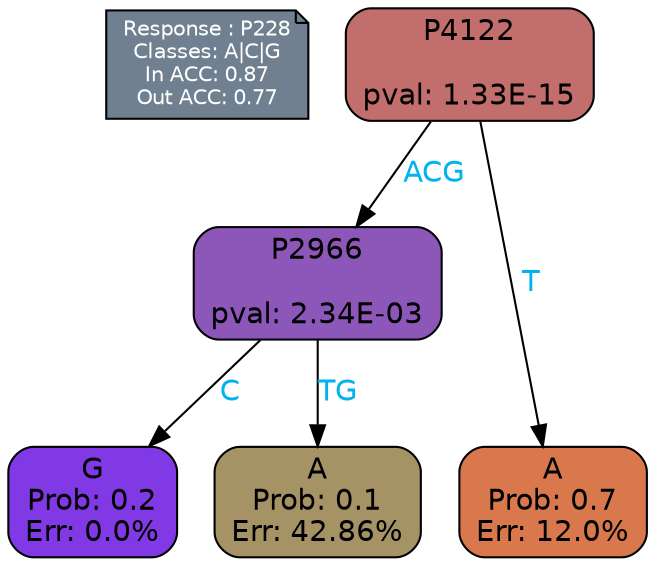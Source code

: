 digraph Tree {
node [shape=box, style="filled, rounded", color="black", fontname=helvetica] ;
graph [ranksep=equally, splines=polylines, bgcolor=transparent, dpi=600] ;
edge [fontname=helvetica] ;
LEGEND [label="Response : P228
Classes: A|C|G
In ACC: 0.87
Out ACC: 0.77
",shape=note,align=left,style=filled,fillcolor="slategray",fontcolor="white",fontsize=10];1 [label="P4122

pval: 1.33E-15", fillcolor="#c26e6d"] ;
2 [label="P2966

pval: 2.34E-03", fillcolor="#8d57ba"] ;
3 [label="G
Prob: 0.2
Err: 0.0%", fillcolor="#8139e5"] ;
4 [label="A
Prob: 0.1
Err: 42.86%", fillcolor="#a59366"] ;
5 [label="A
Prob: 0.7
Err: 12.0%", fillcolor="#d9784d"] ;
1 -> 2 [label="ACG",fontcolor=deepskyblue2] ;
1 -> 5 [label="T",fontcolor=deepskyblue2] ;
2 -> 3 [label="C",fontcolor=deepskyblue2] ;
2 -> 4 [label="TG",fontcolor=deepskyblue2] ;
{rank = same; 3;4;5;}{rank = same; LEGEND;1;}}